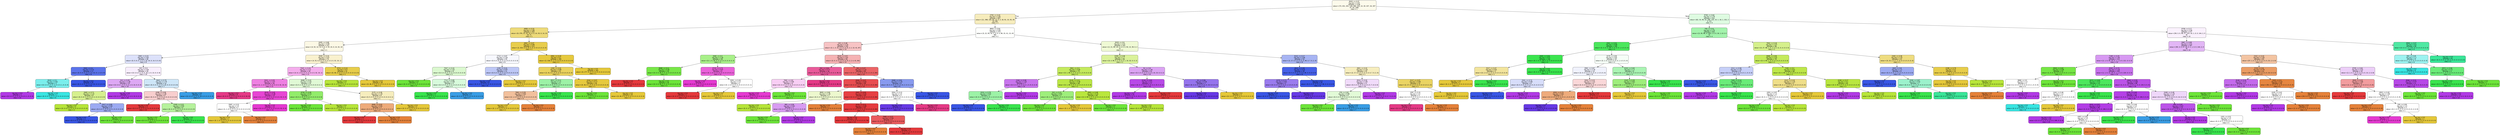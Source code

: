 digraph Tree {
node [shape=box, style="filled, rounded", color="black", fontname="helvetica"] ;
edge [fontname="helvetica"] ;
0 [label="9525 <= 0.37\nlog_loss = 3.29\nsamples = 1138\nvalue = [73, 431, 201, 116, 280, 125, 13, 19, 107, 16, 207\n47, 53, 108]\nclass = 1", fillcolor="#fcfaeb"] ;
1 [label="4793 <= 0.44\nlog_loss = 2.84\nsamples = 607\nvalue = [11, 398, 105, 64, 14, 0, 3, 18, 91, 15, 55, 45\n53, 96]\nclass = 1", fillcolor="#f6ecbc"] ;
0 -> 1 [labeldistance=2.5, labelangle=45, headlabel="True"] ;
2 [label="4658 <= 0.24\nlog_loss = 1.86\nsamples = 334\nvalue = [6, 376, 12, 22, 12, 0, 3, 14, 33, 0, 14, 32\n10, 7]\nclass = 1", fillcolor="#edda79"] ;
1 -> 2 ;
3 [label="6405 <= 0.68\nlog_loss = 3.08\nsamples = 121\nvalue = [4, 52, 12, 13, 2, 0, 3, 10, 24, 0, 14, 32, 10\n7]\nclass = 1", fillcolor="#fcf8e5"] ;
2 -> 3 ;
4 [label="1900 <= 0.23\nlog_loss = 2.62\nsamples = 46\nvalue = [0, 0, 6, 5, 2, 0, 3, 10, 24, 0, 14, 0, 0, 6]\nclass = 8", fillcolor="#dce1fa"] ;
3 -> 4 ;
5 [label="5932 <= 0.1\nlog_loss = 0.74\nsamples = 17\nvalue = [0, 0, 0, 0, 0, 0, 3, 0, 22, 0, 1, 0, 0, 0]\nclass = 8", fillcolor="#5b73ea"] ;
4 -> 5 ;
6 [label="6519 <= 0.1\nlog_loss = 0.81\nsamples = 2\nvalue = [0, 0, 0, 0, 0, 0, 3, 0, 0, 0, 1, 0, 0, 0]\nclass = 6", fillcolor="#7beeec"] ;
5 -> 6 ;
7 [label="log_loss = 0.0\nsamples = 1\nvalue = [0, 0, 0, 0, 0, 0, 0, 0, 0, 0, 1, 0, 0, 0]\nclass = 10", fillcolor="#b139e5"] ;
6 -> 7 ;
8 [label="log_loss = 0.0\nsamples = 1\nvalue = [0, 0, 0, 0, 0, 0, 3, 0, 0, 0, 0, 0, 0, 0]\nclass = 6", fillcolor="#39e5e2"] ;
6 -> 8 ;
9 [label="log_loss = 0.0\nsamples = 15\nvalue = [0, 0, 0, 0, 0, 0, 0, 0, 22, 0, 0, 0, 0, 0]\nclass = 8", fillcolor="#3956e5"] ;
5 -> 9 ;
10 [label="233 <= 0.3\nlog_loss = 2.55\nsamples = 29\nvalue = [0, 0, 6, 5, 2, 0, 0, 10, 2, 0, 13, 0, 0, 6]\nclass = 10", fillcolor="#f8eefd"] ;
4 -> 10 ;
11 [label="312 <= 0.29\nlog_loss = 1.48\nsamples = 15\nvalue = [0, 0, 6, 1, 0, 0, 0, 0, 2, 0, 13, 0, 0, 0]\nclass = 10", fillcolor="#dda8f4"] ;
10 -> 11 ;
12 [label="1840 <= 0.71\nlog_loss = 1.22\nsamples = 8\nvalue = [0, 0, 6, 1, 0, 0, 0, 0, 2, 0, 0, 0, 0, 0]\nclass = 2", fillcolor="#d6f08e"] ;
11 -> 12 ;
13 [label="log_loss = 0.0\nsamples = 5\nvalue = [0, 0, 6, 0, 0, 0, 0, 0, 0, 0, 0, 0, 0, 0]\nclass = 2", fillcolor="#b7e539"] ;
12 -> 13 ;
14 [label="2417 <= 0.85\nlog_loss = 0.92\nsamples = 3\nvalue = [0, 0, 0, 1, 0, 0, 0, 0, 2, 0, 0, 0, 0, 0]\nclass = 8", fillcolor="#9caaf2"] ;
12 -> 14 ;
15 [label="log_loss = 0.0\nsamples = 2\nvalue = [0, 0, 0, 0, 0, 0, 0, 0, 2, 0, 0, 0, 0, 0]\nclass = 8", fillcolor="#3956e5"] ;
14 -> 15 ;
16 [label="log_loss = 0.0\nsamples = 1\nvalue = [0, 0, 0, 1, 0, 0, 0, 0, 0, 0, 0, 0, 0, 0]\nclass = 3", fillcolor="#6de539"] ;
14 -> 16 ;
17 [label="log_loss = 0.0\nsamples = 7\nvalue = [0, 0, 0, 0, 0, 0, 0, 0, 0, 0, 13, 0, 0, 0]\nclass = 10", fillcolor="#b139e5"] ;
11 -> 17 ;
18 [label="3643 <= 0.75\nlog_loss = 1.79\nsamples = 14\nvalue = [0, 0, 0, 4, 2, 0, 0, 10, 0, 0, 0, 0, 0, 6]\nclass = 7", fillcolor="#cee6f8"] ;
10 -> 18 ;
19 [label="4298 <= 0.06\nlog_loss = 1.46\nsamples = 9\nvalue = [0, 0, 0, 4, 2, 0, 0, 0, 0, 0, 0, 0, 0, 6]\nclass = 13", fillcolor="#f8cece"] ;
18 -> 19 ;
20 [label="log_loss = 0.0\nsamples = 3\nvalue = [0, 0, 0, 0, 0, 0, 0, 0, 0, 0, 0, 0, 0, 6]\nclass = 13", fillcolor="#e5393c"] ;
19 -> 20 ;
21 [label="5169 <= 0.22\nlog_loss = 0.92\nsamples = 6\nvalue = [0, 0, 0, 4, 2, 0, 0, 0, 0, 0, 0, 0, 0, 0]\nclass = 3", fillcolor="#b6f29c"] ;
19 -> 21 ;
22 [label="log_loss = 0.0\nsamples = 4\nvalue = [0, 0, 0, 4, 0, 0, 0, 0, 0, 0, 0, 0, 0, 0]\nclass = 3", fillcolor="#6de539"] ;
21 -> 22 ;
23 [label="log_loss = 0.0\nsamples = 2\nvalue = [0, 0, 0, 0, 2, 0, 0, 0, 0, 0, 0, 0, 0, 0]\nclass = 4", fillcolor="#39e54d"] ;
21 -> 23 ;
24 [label="log_loss = 0.0\nsamples = 5\nvalue = [0, 0, 0, 0, 0, 0, 0, 10, 0, 0, 0, 0, 0, 0]\nclass = 7", fillcolor="#399de5"] ;
18 -> 24 ;
25 [label="3035 <= 0.15\nlog_loss = 2.07\nsamples = 75\nvalue = [4, 52, 6, 8, 0, 0, 0, 0, 0, 0, 0, 32, 10, 1]\nclass = 1", fillcolor="#f9f1ce"] ;
3 -> 25 ;
26 [label="7545 <= 0.19\nlog_loss = 2.12\nsamples = 44\nvalue = [4, 6, 2, 8, 0, 0, 0, 0, 0, 0, 0, 32, 10, 1]\nclass = 11", fillcolor="#f4adec"] ;
25 -> 26 ;
27 [label="5031 <= 0.25\nlog_loss = 1.07\nsamples = 29\nvalue = [1, 1, 0, 0, 0, 0, 0, 0, 0, 0, 0, 32, 10, 0]\nclass = 11", fillcolor="#ee7fe1"] ;
26 -> 27 ;
28 [label="log_loss = 0.0\nsamples = 6\nvalue = [0, 0, 0, 0, 0, 0, 0, 0, 0, 0, 0, 0, 10, 0]\nclass = 12", fillcolor="#e53986"] ;
27 -> 28 ;
29 [label="8376 <= 0.43\nlog_loss = 0.38\nsamples = 23\nvalue = [1, 1, 0, 0, 0, 0, 0, 0, 0, 0, 0, 32, 0, 0]\nclass = 11", fillcolor="#e745d4"] ;
27 -> 29 ;
30 [label="5587 <= 0.22\nlog_loss = 1.0\nsamples = 2\nvalue = [1, 1, 0, 0, 0, 0, 0, 0, 0, 0, 0, 0, 0, 0]\nclass = 0", fillcolor="#ffffff"] ;
29 -> 30 ;
31 [label="log_loss = 0.0\nsamples = 1\nvalue = [0, 1, 0, 0, 0, 0, 0, 0, 0, 0, 0, 0, 0, 0]\nclass = 1", fillcolor="#e5c839"] ;
30 -> 31 ;
32 [label="log_loss = 0.0\nsamples = 1\nvalue = [1, 0, 0, 0, 0, 0, 0, 0, 0, 0, 0, 0, 0, 0]\nclass = 0", fillcolor="#e58139"] ;
30 -> 32 ;
33 [label="log_loss = 0.0\nsamples = 21\nvalue = [0, 0, 0, 0, 0, 0, 0, 0, 0, 0, 0, 32, 0, 0]\nclass = 11", fillcolor="#e539d1"] ;
29 -> 33 ;
34 [label="8468 <= 0.43\nlog_loss = 2.02\nsamples = 15\nvalue = [3, 5, 2, 8, 0, 0, 0, 0, 0, 0, 0, 0, 0, 1]\nclass = 3", fillcolor="#e0f9d5"] ;
26 -> 34 ;
35 [label="6730 <= 0.39\nlog_loss = 0.72\nsamples = 7\nvalue = [0, 0, 2, 8, 0, 0, 0, 0, 0, 0, 0, 0, 0, 0]\nclass = 3", fillcolor="#92ec6a"] ;
34 -> 35 ;
36 [label="log_loss = 0.0\nsamples = 5\nvalue = [0, 0, 0, 8, 0, 0, 0, 0, 0, 0, 0, 0, 0, 0]\nclass = 3", fillcolor="#6de539"] ;
35 -> 36 ;
37 [label="log_loss = 0.0\nsamples = 2\nvalue = [0, 0, 2, 0, 0, 0, 0, 0, 0, 0, 0, 0, 0, 0]\nclass = 2", fillcolor="#b7e539"] ;
35 -> 37 ;
38 [label="3175 <= 0.36\nlog_loss = 1.35\nsamples = 8\nvalue = [3, 5, 0, 0, 0, 0, 0, 0, 0, 0, 0, 0, 0, 1]\nclass = 1", fillcolor="#f6edbd"] ;
34 -> 38 ;
39 [label="8585 <= 0.03\nlog_loss = 0.81\nsamples = 4\nvalue = [3, 0, 0, 0, 0, 0, 0, 0, 0, 0, 0, 0, 0, 1]\nclass = 0", fillcolor="#eeab7b"] ;
38 -> 39 ;
40 [label="log_loss = 0.0\nsamples = 1\nvalue = [0, 0, 0, 0, 0, 0, 0, 0, 0, 0, 0, 0, 0, 1]\nclass = 13", fillcolor="#e5393c"] ;
39 -> 40 ;
41 [label="log_loss = 0.0\nsamples = 3\nvalue = [3, 0, 0, 0, 0, 0, 0, 0, 0, 0, 0, 0, 0, 0]\nclass = 0", fillcolor="#e58139"] ;
39 -> 41 ;
42 [label="log_loss = 0.0\nsamples = 4\nvalue = [0, 5, 0, 0, 0, 0, 0, 0, 0, 0, 0, 0, 0, 0]\nclass = 1", fillcolor="#e5c839"] ;
38 -> 42 ;
43 [label="9721 <= 0.14\nlog_loss = 0.4\nsamples = 31\nvalue = [0, 46, 4, 0, 0, 0, 0, 0, 0, 0, 0, 0, 0, 0]\nclass = 1", fillcolor="#e7cd4a"] ;
25 -> 43 ;
44 [label="log_loss = 0.0\nsamples = 3\nvalue = [0, 0, 4, 0, 0, 0, 0, 0, 0, 0, 0, 0, 0, 0]\nclass = 2", fillcolor="#b7e539"] ;
43 -> 44 ;
45 [label="log_loss = 0.0\nsamples = 28\nvalue = [0, 46, 0, 0, 0, 0, 0, 0, 0, 0, 0, 0, 0, 0]\nclass = 1", fillcolor="#e5c839"] ;
43 -> 45 ;
46 [label="4652 <= 0.07\nlog_loss = 0.66\nsamples = 213\nvalue = [2, 324, 0, 9, 10, 0, 0, 4, 9, 0, 0, 0, 0, 0]\nclass = 1", fillcolor="#e8cd4c"] ;
2 -> 46 ;
47 [label="2713 <= 0.67\nlog_loss = 2.26\nsamples = 20\nvalue = [0, 6, 0, 8, 5, 0, 0, 4, 9, 0, 0, 0, 0, 0]\nclass = 8", fillcolor="#f7f8fe"] ;
46 -> 47 ;
48 [label="7547 <= 0.24\nlog_loss = 1.52\nsamples = 8\nvalue = [0, 0, 0, 8, 5, 0, 0, 4, 0, 0, 0, 0, 0, 0]\nclass = 3", fillcolor="#daf8ce"] ;
47 -> 48 ;
49 [label="log_loss = 0.0\nsamples = 4\nvalue = [0, 0, 0, 8, 0, 0, 0, 0, 0, 0, 0, 0, 0, 0]\nclass = 3", fillcolor="#6de539"] ;
48 -> 49 ;
50 [label="7713 <= 0.69\nlog_loss = 0.99\nsamples = 4\nvalue = [0, 0, 0, 0, 5, 0, 0, 4, 0, 0, 0, 0, 0, 0]\nclass = 4", fillcolor="#d7fadb"] ;
48 -> 50 ;
51 [label="log_loss = 0.0\nsamples = 2\nvalue = [0, 0, 0, 0, 5, 0, 0, 0, 0, 0, 0, 0, 0, 0]\nclass = 4", fillcolor="#39e54d"] ;
50 -> 51 ;
52 [label="log_loss = 0.0\nsamples = 2\nvalue = [0, 0, 0, 0, 0, 0, 0, 4, 0, 0, 0, 0, 0, 0]\nclass = 7", fillcolor="#399de5"] ;
50 -> 52 ;
53 [label="1235 <= 0.41\nlog_loss = 0.97\nsamples = 12\nvalue = [0, 6, 0, 0, 0, 0, 0, 0, 9, 0, 0, 0, 0, 0]\nclass = 8", fillcolor="#bdc7f6"] ;
47 -> 53 ;
54 [label="log_loss = 0.0\nsamples = 8\nvalue = [0, 0, 0, 0, 0, 0, 0, 0, 9, 0, 0, 0, 0, 0]\nclass = 8", fillcolor="#3956e5"] ;
53 -> 54 ;
55 [label="log_loss = 0.0\nsamples = 4\nvalue = [0, 6, 0, 0, 0, 0, 0, 0, 0, 0, 0, 0, 0, 0]\nclass = 1", fillcolor="#e5c839"] ;
53 -> 55 ;
56 [label="4061 <= 0.19\nlog_loss = 0.2\nsamples = 193\nvalue = [2, 318, 0, 1, 5, 0, 0, 0, 0, 0, 0, 0, 0, 0]\nclass = 1", fillcolor="#e6c93e"] ;
46 -> 56 ;
57 [label="1200 <= 0.32\nlog_loss = 0.85\nsamples = 31\nvalue = [2, 41, 0, 1, 5, 0, 0, 0, 0, 0, 0, 0, 0, 0]\nclass = 1", fillcolor="#ead25d"] ;
56 -> 57 ;
58 [label="6517 <= 0.11\nlog_loss = 1.3\nsamples = 5\nvalue = [2, 1, 0, 0, 5, 0, 0, 0, 0, 0, 0, 0, 0, 0]\nclass = 4", fillcolor="#9cf2a6"] ;
57 -> 58 ;
59 [label="7664 <= 0.29\nlog_loss = 0.92\nsamples = 2\nvalue = [2, 1, 0, 0, 0, 0, 0, 0, 0, 0, 0, 0, 0, 0]\nclass = 0", fillcolor="#f2c09c"] ;
58 -> 59 ;
60 [label="log_loss = 0.0\nsamples = 1\nvalue = [0, 1, 0, 0, 0, 0, 0, 0, 0, 0, 0, 0, 0, 0]\nclass = 1", fillcolor="#e5c839"] ;
59 -> 60 ;
61 [label="log_loss = 0.0\nsamples = 1\nvalue = [2, 0, 0, 0, 0, 0, 0, 0, 0, 0, 0, 0, 0, 0]\nclass = 0", fillcolor="#e58139"] ;
59 -> 61 ;
62 [label="log_loss = 0.0\nsamples = 3\nvalue = [0, 0, 0, 0, 5, 0, 0, 0, 0, 0, 0, 0, 0, 0]\nclass = 4", fillcolor="#39e54d"] ;
58 -> 62 ;
63 [label="4244 <= 0.07\nlog_loss = 0.17\nsamples = 26\nvalue = [0, 40, 0, 1, 0, 0, 0, 0, 0, 0, 0, 0, 0, 0]\nclass = 1", fillcolor="#e6c93e"] ;
57 -> 63 ;
64 [label="log_loss = 0.0\nsamples = 1\nvalue = [0, 0, 0, 1, 0, 0, 0, 0, 0, 0, 0, 0, 0, 0]\nclass = 3", fillcolor="#6de539"] ;
63 -> 64 ;
65 [label="log_loss = 0.0\nsamples = 25\nvalue = [0, 40, 0, 0, 0, 0, 0, 0, 0, 0, 0, 0, 0, 0]\nclass = 1", fillcolor="#e5c839"] ;
63 -> 65 ;
66 [label="log_loss = 0.0\nsamples = 162\nvalue = [0, 277, 0, 0, 0, 0, 0, 0, 0, 0, 0, 0, 0, 0]\nclass = 1", fillcolor="#e5c839"] ;
56 -> 66 ;
67 [label="8604 <= 0.64\nlog_loss = 3.05\nsamples = 273\nvalue = [5, 22, 93, 42, 2, 0, 0, 4, 58, 15, 41, 13, 43\n89]\nclass = 2", fillcolor="#fefffd"] ;
1 -> 67 ;
68 [label="120 <= 0.46\nlog_loss = 2.24\nsamples = 120\nvalue = [3, 1, 3, 32, 0, 0, 0, 0, 8, 2, 2, 13, 41, 87]\nclass = 13", fillcolor="#f7c3c4"] ;
67 -> 68 ;
69 [label="6482 <= 0.3\nlog_loss = 1.26\nsamples = 28\nvalue = [0, 1, 0, 28, 0, 0, 0, 0, 0, 0, 0, 9, 0, 3]\nclass = 3", fillcolor="#a8f089"] ;
68 -> 69 ;
70 [label="8688 <= 0.11\nlog_loss = 0.35\nsamples = 19\nvalue = [0, 0, 0, 28, 0, 0, 0, 0, 0, 0, 0, 0, 0, 2]\nclass = 3", fillcolor="#77e747"] ;
69 -> 70 ;
71 [label="log_loss = 0.0\nsamples = 1\nvalue = [0, 0, 0, 0, 0, 0, 0, 0, 0, 0, 0, 0, 0, 2]\nclass = 13", fillcolor="#e5393c"] ;
70 -> 71 ;
72 [label="log_loss = 0.0\nsamples = 18\nvalue = [0, 0, 0, 28, 0, 0, 0, 0, 0, 0, 0, 0, 0, 0]\nclass = 3", fillcolor="#6de539"] ;
70 -> 72 ;
73 [label="6720 <= 0.72\nlog_loss = 0.87\nsamples = 9\nvalue = [0, 1, 0, 0, 0, 0, 0, 0, 0, 0, 0, 9, 0, 1]\nclass = 11", fillcolor="#ea61da"] ;
69 -> 73 ;
74 [label="log_loss = 0.0\nsamples = 7\nvalue = [0, 0, 0, 0, 0, 0, 0, 0, 0, 0, 0, 9, 0, 0]\nclass = 11", fillcolor="#e539d1"] ;
73 -> 74 ;
75 [label="9291 <= 0.26\nlog_loss = 1.0\nsamples = 2\nvalue = [0, 1, 0, 0, 0, 0, 0, 0, 0, 0, 0, 0, 0, 1]\nclass = 1", fillcolor="#ffffff"] ;
73 -> 75 ;
76 [label="log_loss = 0.0\nsamples = 1\nvalue = [0, 0, 0, 0, 0, 0, 0, 0, 0, 0, 0, 0, 0, 1]\nclass = 13", fillcolor="#e5393c"] ;
75 -> 76 ;
77 [label="log_loss = 0.0\nsamples = 1\nvalue = [0, 1, 0, 0, 0, 0, 0, 0, 0, 0, 0, 0, 0, 0]\nclass = 1", fillcolor="#e5c839"] ;
75 -> 77 ;
78 [label="5619 <= 0.57\nlog_loss = 1.87\nsamples = 92\nvalue = [3, 0, 3, 4, 0, 0, 0, 0, 8, 2, 2, 4, 41, 84]\nclass = 13", fillcolor="#f5b2b3"] ;
68 -> 78 ;
79 [label="502 <= 0.61\nlog_loss = 0.77\nsamples = 28\nvalue = [0, 0, 0, 3, 0, 0, 0, 0, 0, 0, 0, 4, 39, 0]\nclass = 12", fillcolor="#e95a9a"] ;
78 -> 79 ;
80 [label="7692 <= 0.8\nlog_loss = 0.99\nsamples = 6\nvalue = [0, 0, 0, 3, 0, 0, 0, 0, 0, 0, 0, 4, 0, 0]\nclass = 11", fillcolor="#f8cef4"] ;
79 -> 80 ;
81 [label="log_loss = 0.0\nsamples = 3\nvalue = [0, 0, 0, 0, 0, 0, 0, 0, 0, 0, 0, 4, 0, 0]\nclass = 11", fillcolor="#e539d1"] ;
80 -> 81 ;
82 [label="log_loss = 0.0\nsamples = 3\nvalue = [0, 0, 0, 3, 0, 0, 0, 0, 0, 0, 0, 0, 0, 0]\nclass = 3", fillcolor="#6de539"] ;
80 -> 82 ;
83 [label="log_loss = 0.0\nsamples = 22\nvalue = [0, 0, 0, 0, 0, 0, 0, 0, 0, 0, 0, 0, 39, 0]\nclass = 12", fillcolor="#e53986"] ;
79 -> 83 ;
84 [label="182 <= 0.27\nlog_loss = 1.22\nsamples = 64\nvalue = [3, 0, 3, 1, 0, 0, 0, 0, 8, 2, 2, 0, 2, 84]\nclass = 13", fillcolor="#eb6466"] ;
78 -> 84 ;
85 [label="8284 <= 0.47\nlog_loss = 0.64\nsamples = 56\nvalue = [3, 0, 3, 1, 0, 0, 0, 0, 0, 0, 2, 0, 0, 84]\nclass = 13", fillcolor="#e84d50"] ;
84 -> 85 ;
86 [label="9835 <= 0.66\nlog_loss = 1.46\nsamples = 3\nvalue = [0, 0, 3, 1, 0, 0, 0, 0, 0, 0, 2, 0, 0, 0]\nclass = 2", fillcolor="#edf8ce"] ;
85 -> 86 ;
87 [label="log_loss = 0.0\nsamples = 1\nvalue = [0, 0, 3, 0, 0, 0, 0, 0, 0, 0, 0, 0, 0, 0]\nclass = 2", fillcolor="#b7e539"] ;
86 -> 87 ;
88 [label="983 <= 0.56\nlog_loss = 0.92\nsamples = 2\nvalue = [0, 0, 0, 1, 0, 0, 0, 0, 0, 0, 2, 0, 0, 0]\nclass = 10", fillcolor="#d89cf2"] ;
86 -> 88 ;
89 [label="log_loss = 0.0\nsamples = 1\nvalue = [0, 0, 0, 1, 0, 0, 0, 0, 0, 0, 0, 0, 0, 0]\nclass = 3", fillcolor="#6de539"] ;
88 -> 89 ;
90 [label="log_loss = 0.0\nsamples = 1\nvalue = [0, 0, 0, 0, 0, 0, 0, 0, 0, 0, 2, 0, 0, 0]\nclass = 10", fillcolor="#b139e5"] ;
88 -> 90 ;
91 [label="5597 <= 0.02\nlog_loss = 0.22\nsamples = 53\nvalue = [3, 0, 0, 0, 0, 0, 0, 0, 0, 0, 0, 0, 0, 84]\nclass = 13", fillcolor="#e64043"] ;
85 -> 91 ;
92 [label="log_loss = 0.0\nsamples = 1\nvalue = [2, 0, 0, 0, 0, 0, 0, 0, 0, 0, 0, 0, 0, 0]\nclass = 0", fillcolor="#e58139"] ;
91 -> 92 ;
93 [label="4210 <= 0.11\nlog_loss = 0.09\nsamples = 52\nvalue = [1, 0, 0, 0, 0, 0, 0, 0, 0, 0, 0, 0, 0, 84]\nclass = 13", fillcolor="#e53b3e"] ;
91 -> 93 ;
94 [label="log_loss = 0.0\nsamples = 48\nvalue = [0, 0, 0, 0, 0, 0, 0, 0, 0, 0, 0, 0, 0, 78]\nclass = 13", fillcolor="#e5393c"] ;
93 -> 94 ;
95 [label="7689 <= 0.27\nlog_loss = 0.59\nsamples = 4\nvalue = [1, 0, 0, 0, 0, 0, 0, 0, 0, 0, 0, 0, 0, 6]\nclass = 13", fillcolor="#e95a5d"] ;
93 -> 95 ;
96 [label="log_loss = 0.0\nsamples = 1\nvalue = [1, 0, 0, 0, 0, 0, 0, 0, 0, 0, 0, 0, 0, 0]\nclass = 0", fillcolor="#e58139"] ;
95 -> 96 ;
97 [label="log_loss = 0.0\nsamples = 3\nvalue = [0, 0, 0, 0, 0, 0, 0, 0, 0, 0, 0, 0, 0, 6]\nclass = 13", fillcolor="#e5393c"] ;
95 -> 97 ;
98 [label="9468 <= 0.91\nlog_loss = 1.25\nsamples = 8\nvalue = [0, 0, 0, 0, 0, 0, 0, 0, 8, 2, 0, 0, 2, 0]\nclass = 8", fillcolor="#889aef"] ;
84 -> 98 ;
99 [label="5554 <= 0.13\nlog_loss = 1.0\nsamples = 3\nvalue = [0, 0, 0, 0, 0, 0, 0, 0, 0, 2, 0, 0, 2, 0]\nclass = 9", fillcolor="#ffffff"] ;
98 -> 99 ;
100 [label="log_loss = 0.0\nsamples = 2\nvalue = [0, 0, 0, 0, 0, 0, 0, 0, 0, 2, 0, 0, 0, 0]\nclass = 9", fillcolor="#6739e5"] ;
99 -> 100 ;
101 [label="log_loss = 0.0\nsamples = 1\nvalue = [0, 0, 0, 0, 0, 0, 0, 0, 0, 0, 0, 0, 2, 0]\nclass = 12", fillcolor="#e53986"] ;
99 -> 101 ;
102 [label="log_loss = 0.0\nsamples = 5\nvalue = [0, 0, 0, 0, 0, 0, 0, 0, 8, 0, 0, 0, 0, 0]\nclass = 8", fillcolor="#3956e5"] ;
98 -> 102 ;
103 [label="8329 <= 0.6\nlog_loss = 2.51\nsamples = 153\nvalue = [2, 21, 90, 10, 2, 0, 0, 4, 50, 13, 39, 0, 2\n2]\nclass = 2", fillcolor="#eff9d4"] ;
67 -> 103 ;
104 [label="5309 <= 0.38\nlog_loss = 1.7\nsamples = 99\nvalue = [0, 4, 90, 5, 2, 0, 0, 0, 1, 10, 32, 0, 0, 2]\nclass = 2", fillcolor="#daf29a"] ;
103 -> 104 ;
105 [label="3841 <= 0.3\nlog_loss = 0.95\nsamples = 75\nvalue = [0, 1, 90, 5, 2, 0, 0, 0, 1, 0, 9, 0, 0, 0]\nclass = 2", fillcolor="#c4ea5d"] ;
104 -> 105 ;
106 [label="2164 <= 0.06\nlog_loss = 1.04\nsamples = 7\nvalue = [0, 0, 0, 0, 2, 0, 0, 0, 1, 0, 9, 0, 0, 0]\nclass = 10", fillcolor="#c874ed"] ;
105 -> 106 ;
107 [label="3224 <= 0.76\nlog_loss = 0.92\nsamples = 2\nvalue = [0, 0, 0, 0, 2, 0, 0, 0, 1, 0, 0, 0, 0, 0]\nclass = 4", fillcolor="#9cf2a6"] ;
106 -> 107 ;
108 [label="log_loss = 0.0\nsamples = 1\nvalue = [0, 0, 0, 0, 0, 0, 0, 0, 1, 0, 0, 0, 0, 0]\nclass = 8", fillcolor="#3956e5"] ;
107 -> 108 ;
109 [label="log_loss = 0.0\nsamples = 1\nvalue = [0, 0, 0, 0, 2, 0, 0, 0, 0, 0, 0, 0, 0, 0]\nclass = 4", fillcolor="#39e54d"] ;
107 -> 109 ;
110 [label="log_loss = 0.0\nsamples = 5\nvalue = [0, 0, 0, 0, 0, 0, 0, 0, 0, 0, 9, 0, 0, 0]\nclass = 10", fillcolor="#b139e5"] ;
106 -> 110 ;
111 [label="9126 <= 0.21\nlog_loss = 0.38\nsamples = 68\nvalue = [0, 1, 90, 5, 0, 0, 0, 0, 0, 0, 0, 0, 0, 0]\nclass = 2", fillcolor="#bce746"] ;
105 -> 111 ;
112 [label="522 <= 0.21\nlog_loss = 0.81\nsamples = 3\nvalue = [0, 1, 0, 3, 0, 0, 0, 0, 0, 0, 0, 0, 0, 0]\nclass = 3", fillcolor="#9eee7b"] ;
111 -> 112 ;
113 [label="log_loss = 0.0\nsamples = 2\nvalue = [0, 0, 0, 3, 0, 0, 0, 0, 0, 0, 0, 0, 0, 0]\nclass = 3", fillcolor="#6de539"] ;
112 -> 113 ;
114 [label="log_loss = 0.0\nsamples = 1\nvalue = [0, 1, 0, 0, 0, 0, 0, 0, 0, 0, 0, 0, 0, 0]\nclass = 1", fillcolor="#e5c839"] ;
112 -> 114 ;
115 [label="3903 <= 0.48\nlog_loss = 0.15\nsamples = 65\nvalue = [0, 0, 90, 2, 0, 0, 0, 0, 0, 0, 0, 0, 0, 0]\nclass = 2", fillcolor="#b9e63d"] ;
111 -> 115 ;
116 [label="log_loss = 0.0\nsamples = 2\nvalue = [0, 0, 0, 2, 0, 0, 0, 0, 0, 0, 0, 0, 0, 0]\nclass = 3", fillcolor="#6de539"] ;
115 -> 116 ;
117 [label="log_loss = 0.0\nsamples = 63\nvalue = [0, 0, 90, 0, 0, 0, 0, 0, 0, 0, 0, 0, 0, 0]\nclass = 2", fillcolor="#b7e539"] ;
115 -> 117 ;
118 [label="54 <= 0.6\nlog_loss = 1.46\nsamples = 24\nvalue = [0, 3, 0, 0, 0, 0, 0, 0, 0, 10, 23, 0, 0, 2]\nclass = 10", fillcolor="#dba3f3"] ;
104 -> 118 ;
119 [label="5118 <= 0.81\nlog_loss = 0.4\nsamples = 17\nvalue = [0, 0, 0, 0, 0, 0, 0, 0, 0, 0, 23, 0, 0, 2]\nclass = 10", fillcolor="#b84ae7"] ;
118 -> 119 ;
120 [label="log_loss = 0.0\nsamples = 15\nvalue = [0, 0, 0, 0, 0, 0, 0, 0, 0, 0, 23, 0, 0, 0]\nclass = 10", fillcolor="#b139e5"] ;
119 -> 120 ;
121 [label="log_loss = 0.0\nsamples = 2\nvalue = [0, 0, 0, 0, 0, 0, 0, 0, 0, 0, 0, 0, 0, 2]\nclass = 13", fillcolor="#e5393c"] ;
119 -> 121 ;
122 [label="32 <= 0.56\nlog_loss = 0.78\nsamples = 7\nvalue = [0, 3, 0, 0, 0, 0, 0, 0, 0, 10, 0, 0, 0, 0]\nclass = 9", fillcolor="#9574ed"] ;
118 -> 122 ;
123 [label="log_loss = 0.0\nsamples = 5\nvalue = [0, 0, 0, 0, 0, 0, 0, 0, 0, 10, 0, 0, 0, 0]\nclass = 9", fillcolor="#6739e5"] ;
122 -> 123 ;
124 [label="log_loss = 0.0\nsamples = 2\nvalue = [0, 3, 0, 0, 0, 0, 0, 0, 0, 0, 0, 0, 0, 0]\nclass = 1", fillcolor="#e5c839"] ;
122 -> 124 ;
125 [label="6141 <= 0.17\nlog_loss = 2.06\nsamples = 54\nvalue = [2, 17, 0, 5, 0, 0, 0, 4, 49, 3, 7, 0, 2, 0]\nclass = 8", fillcolor="#a7b4f3"] ;
103 -> 125 ;
126 [label="4815 <= 0.35\nlog_loss = 0.32\nsamples = 29\nvalue = [0, 0, 0, 0, 0, 0, 0, 0, 49, 3, 0, 0, 0, 0]\nclass = 8", fillcolor="#4560e7"] ;
125 -> 126 ;
127 [label="4279 <= 0.71\nlog_loss = 0.81\nsamples = 4\nvalue = [0, 0, 0, 0, 0, 0, 0, 0, 1, 3, 0, 0, 0, 0]\nclass = 9", fillcolor="#9a7bee"] ;
126 -> 127 ;
128 [label="log_loss = 0.0\nsamples = 1\nvalue = [0, 0, 0, 0, 0, 0, 0, 0, 1, 0, 0, 0, 0, 0]\nclass = 8", fillcolor="#3956e5"] ;
127 -> 128 ;
129 [label="log_loss = 0.0\nsamples = 3\nvalue = [0, 0, 0, 0, 0, 0, 0, 0, 0, 3, 0, 0, 0, 0]\nclass = 9", fillcolor="#6739e5"] ;
127 -> 129 ;
130 [label="log_loss = 0.0\nsamples = 25\nvalue = [0, 0, 0, 0, 0, 0, 0, 0, 48, 0, 0, 0, 0, 0]\nclass = 8", fillcolor="#3956e5"] ;
126 -> 130 ;
131 [label="4821 <= 0.32\nlog_loss = 2.16\nsamples = 25\nvalue = [2, 17, 0, 5, 0, 0, 0, 4, 0, 0, 7, 0, 2, 0]\nclass = 1", fillcolor="#f6edbd"] ;
125 -> 131 ;
132 [label="8314 <= 0.32\nlog_loss = 1.55\nsamples = 11\nvalue = [0, 0, 0, 5, 0, 0, 0, 4, 0, 0, 7, 0, 0, 0]\nclass = 10", fillcolor="#f1dbfa"] ;
131 -> 132 ;
133 [label="376 <= 0.92\nlog_loss = 0.99\nsamples = 6\nvalue = [0, 0, 0, 5, 0, 0, 0, 4, 0, 0, 0, 0, 0, 0]\nclass = 3", fillcolor="#e2fad7"] ;
132 -> 133 ;
134 [label="log_loss = 0.0\nsamples = 3\nvalue = [0, 0, 0, 5, 0, 0, 0, 0, 0, 0, 0, 0, 0, 0]\nclass = 3", fillcolor="#6de539"] ;
133 -> 134 ;
135 [label="log_loss = 0.0\nsamples = 3\nvalue = [0, 0, 0, 0, 0, 0, 0, 4, 0, 0, 0, 0, 0, 0]\nclass = 7", fillcolor="#399de5"] ;
133 -> 135 ;
136 [label="log_loss = 0.0\nsamples = 5\nvalue = [0, 0, 0, 0, 0, 0, 0, 0, 0, 0, 7, 0, 0, 0]\nclass = 10", fillcolor="#b139e5"] ;
132 -> 136 ;
137 [label="3117 <= 0.07\nlog_loss = 0.89\nsamples = 14\nvalue = [2, 17, 0, 0, 0, 0, 0, 0, 0, 0, 0, 0, 2, 0]\nclass = 1", fillcolor="#ead463"] ;
131 -> 137 ;
138 [label="1597 <= 0.15\nlog_loss = 1.0\nsamples = 3\nvalue = [2, 0, 0, 0, 0, 0, 0, 0, 0, 0, 0, 0, 2, 0]\nclass = 0", fillcolor="#ffffff"] ;
137 -> 138 ;
139 [label="log_loss = 0.0\nsamples = 2\nvalue = [0, 0, 0, 0, 0, 0, 0, 0, 0, 0, 0, 0, 2, 0]\nclass = 12", fillcolor="#e53986"] ;
138 -> 139 ;
140 [label="log_loss = 0.0\nsamples = 1\nvalue = [2, 0, 0, 0, 0, 0, 0, 0, 0, 0, 0, 0, 0, 0]\nclass = 0", fillcolor="#e58139"] ;
138 -> 140 ;
141 [label="log_loss = 0.0\nsamples = 11\nvalue = [0, 17, 0, 0, 0, 0, 0, 0, 0, 0, 0, 0, 0, 0]\nclass = 1", fillcolor="#e5c839"] ;
137 -> 141 ;
142 [label="9706 <= 0.64\nlog_loss = 2.78\nsamples = 531\nvalue = [62, 33, 96, 52, 266, 125, 10, 1, 16, 1, 152, 2\n0, 12]\nclass = 4", fillcolor="#defbe1"] ;
0 -> 142 [labeldistance=2.5, labelangle=-45, headlabel="False"] ;
143 [label="705 <= 0.31\nlog_loss = 1.76\nsamples = 254\nvalue = [3, 30, 96, 4, 239, 2, 0, 0, 16, 1, 8, 0, 0\n4]\nclass = 4", fillcolor="#a3f3ac"] ;
142 -> 143 ;
144 [label="2001 <= 0.54\nlog_loss = 0.68\nsamples = 156\nvalue = [3, 3, 0, 3, 234, 0, 0, 0, 5, 1, 4, 0, 0, 4]\nclass = 4", fillcolor="#4be75d"] ;
143 -> 144 ;
145 [label="2605 <= 0.02\nlog_loss = 0.07\nsamples = 136\nvalue = [0, 2, 0, 0, 228, 0, 0, 0, 0, 0, 0, 0, 0, 0]\nclass = 4", fillcolor="#3be54f"] ;
144 -> 145 ;
146 [label="5217 <= 0.47\nlog_loss = 0.92\nsamples = 3\nvalue = [0, 2, 0, 0, 1, 0, 0, 0, 0, 0, 0, 0, 0, 0]\nclass = 1", fillcolor="#f2e49c"] ;
145 -> 146 ;
147 [label="log_loss = 0.0\nsamples = 2\nvalue = [0, 2, 0, 0, 0, 0, 0, 0, 0, 0, 0, 0, 0, 0]\nclass = 1", fillcolor="#e5c839"] ;
146 -> 147 ;
148 [label="log_loss = 0.0\nsamples = 1\nvalue = [0, 0, 0, 0, 1, 0, 0, 0, 0, 0, 0, 0, 0, 0]\nclass = 4", fillcolor="#39e54d"] ;
146 -> 148 ;
149 [label="log_loss = 0.0\nsamples = 133\nvalue = [0, 0, 0, 0, 227, 0, 0, 0, 0, 0, 0, 0, 0, 0]\nclass = 4", fillcolor="#39e54d"] ;
145 -> 149 ;
150 [label="3279 <= 0.59\nlog_loss = 2.81\nsamples = 20\nvalue = [3, 1, 0, 3, 6, 0, 0, 0, 5, 1, 4, 0, 0, 4]\nclass = 4", fillcolor="#f6fef7"] ;
144 -> 150 ;
151 [label="3581 <= 0.67\nlog_loss = 2.18\nsamples = 14\nvalue = [3, 0, 0, 0, 0, 0, 0, 0, 5, 1, 4, 0, 0, 4]\nclass = 8", fillcolor="#f0f2fd"] ;
150 -> 151 ;
152 [label="3341 <= 0.74\nlog_loss = 0.99\nsamples = 8\nvalue = [0, 0, 0, 0, 0, 0, 0, 0, 5, 0, 4, 0, 0, 0]\nclass = 8", fillcolor="#d7ddfa"] ;
151 -> 152 ;
153 [label="log_loss = 0.0\nsamples = 5\nvalue = [0, 0, 0, 0, 0, 0, 0, 0, 5, 0, 0, 0, 0, 0]\nclass = 8", fillcolor="#3956e5"] ;
152 -> 153 ;
154 [label="log_loss = 0.0\nsamples = 3\nvalue = [0, 0, 0, 0, 0, 0, 0, 0, 0, 0, 4, 0, 0, 0]\nclass = 10", fillcolor="#b139e5"] ;
152 -> 154 ;
155 [label="3254 <= 0.23\nlog_loss = 1.41\nsamples = 6\nvalue = [3, 0, 0, 0, 0, 0, 0, 0, 0, 1, 0, 0, 0, 4]\nclass = 13", fillcolor="#fad7d8"] ;
151 -> 155 ;
156 [label="4034 <= 0.73\nlog_loss = 0.81\nsamples = 3\nvalue = [3, 0, 0, 0, 0, 0, 0, 0, 0, 1, 0, 0, 0, 0]\nclass = 0", fillcolor="#eeab7b"] ;
155 -> 156 ;
157 [label="log_loss = 0.0\nsamples = 1\nvalue = [0, 0, 0, 0, 0, 0, 0, 0, 0, 1, 0, 0, 0, 0]\nclass = 9", fillcolor="#6739e5"] ;
156 -> 157 ;
158 [label="log_loss = 0.0\nsamples = 2\nvalue = [3, 0, 0, 0, 0, 0, 0, 0, 0, 0, 0, 0, 0, 0]\nclass = 0", fillcolor="#e58139"] ;
156 -> 158 ;
159 [label="log_loss = 0.0\nsamples = 3\nvalue = [0, 0, 0, 0, 0, 0, 0, 0, 0, 0, 0, 0, 0, 4]\nclass = 13", fillcolor="#e5393c"] ;
155 -> 159 ;
160 [label="6102 <= 0.63\nlog_loss = 1.3\nsamples = 6\nvalue = [0, 1, 0, 3, 6, 0, 0, 0, 0, 0, 0, 0, 0, 0]\nclass = 4", fillcolor="#aaf4b3"] ;
150 -> 160 ;
161 [label="4145 <= 0.29\nlog_loss = 0.81\nsamples = 3\nvalue = [0, 1, 0, 3, 0, 0, 0, 0, 0, 0, 0, 0, 0, 0]\nclass = 3", fillcolor="#9eee7b"] ;
160 -> 161 ;
162 [label="log_loss = 0.0\nsamples = 1\nvalue = [0, 1, 0, 0, 0, 0, 0, 0, 0, 0, 0, 0, 0, 0]\nclass = 1", fillcolor="#e5c839"] ;
161 -> 162 ;
163 [label="log_loss = 0.0\nsamples = 2\nvalue = [0, 0, 0, 3, 0, 0, 0, 0, 0, 0, 0, 0, 0, 0]\nclass = 3", fillcolor="#6de539"] ;
161 -> 163 ;
164 [label="log_loss = 0.0\nsamples = 3\nvalue = [0, 0, 0, 0, 6, 0, 0, 0, 0, 0, 0, 0, 0, 0]\nclass = 4", fillcolor="#39e54d"] ;
160 -> 164 ;
165 [label="7654 <= 0.18\nlog_loss = 1.57\nsamples = 98\nvalue = [0, 27, 96, 1, 5, 2, 0, 0, 11, 0, 4, 0, 0, 0]\nclass = 2", fillcolor="#d5f08c"] ;
143 -> 165 ;
166 [label="6686 <= 0.59\nlog_loss = 1.02\nsamples = 76\nvalue = [0, 4, 94, 1, 4, 0, 0, 0, 6, 0, 4, 0, 0, 0]\nclass = 2", fillcolor="#c4ea5c"] ;
165 -> 166 ;
167 [label="2211 <= 0.58\nlog_loss = 1.32\nsamples = 8\nvalue = [0, 0, 0, 0, 4, 0, 0, 0, 6, 0, 1, 0, 0, 0]\nclass = 8", fillcolor="#c6cff8"] ;
166 -> 167 ;
168 [label="log_loss = 0.0\nsamples = 5\nvalue = [0, 0, 0, 0, 0, 0, 0, 0, 6, 0, 0, 0, 0, 0]\nclass = 8", fillcolor="#3956e5"] ;
167 -> 168 ;
169 [label="7405 <= 0.14\nlog_loss = 0.72\nsamples = 3\nvalue = [0, 0, 0, 0, 4, 0, 0, 0, 0, 0, 1, 0, 0, 0]\nclass = 4", fillcolor="#6aec79"] ;
167 -> 169 ;
170 [label="log_loss = 0.0\nsamples = 1\nvalue = [0, 0, 0, 0, 0, 0, 0, 0, 0, 0, 1, 0, 0, 0]\nclass = 10", fillcolor="#b139e5"] ;
169 -> 170 ;
171 [label="log_loss = 0.0\nsamples = 2\nvalue = [0, 0, 0, 0, 4, 0, 0, 0, 0, 0, 0, 0, 0, 0]\nclass = 4", fillcolor="#39e54d"] ;
169 -> 171 ;
172 [label="7208 <= 0.2\nlog_loss = 0.51\nsamples = 68\nvalue = [0, 4, 94, 1, 0, 0, 0, 0, 0, 0, 3, 0, 0, 0]\nclass = 2", fillcolor="#bde749"] ;
166 -> 172 ;
173 [label="4122 <= 0.19\nlog_loss = 1.25\nsamples = 5\nvalue = [0, 4, 1, 1, 0, 0, 0, 0, 0, 0, 0, 0, 0, 0]\nclass = 1", fillcolor="#efde88"] ;
172 -> 173 ;
174 [label="1053 <= 0.97\nlog_loss = 1.0\nsamples = 2\nvalue = [0, 0, 1, 1, 0, 0, 0, 0, 0, 0, 0, 0, 0, 0]\nclass = 2", fillcolor="#ffffff"] ;
173 -> 174 ;
175 [label="log_loss = 0.0\nsamples = 1\nvalue = [0, 0, 0, 1, 0, 0, 0, 0, 0, 0, 0, 0, 0, 0]\nclass = 3", fillcolor="#6de539"] ;
174 -> 175 ;
176 [label="log_loss = 0.0\nsamples = 1\nvalue = [0, 0, 1, 0, 0, 0, 0, 0, 0, 0, 0, 0, 0, 0]\nclass = 2", fillcolor="#b7e539"] ;
174 -> 176 ;
177 [label="log_loss = 0.0\nsamples = 3\nvalue = [0, 4, 0, 0, 0, 0, 0, 0, 0, 0, 0, 0, 0, 0]\nclass = 1", fillcolor="#e5c839"] ;
173 -> 177 ;
178 [label="4106 <= 0.17\nlog_loss = 0.2\nsamples = 63\nvalue = [0, 0, 93, 0, 0, 0, 0, 0, 0, 0, 3, 0, 0, 0]\nclass = 2", fillcolor="#b9e63f"] ;
172 -> 178 ;
179 [label="log_loss = 0.0\nsamples = 2\nvalue = [0, 0, 0, 0, 0, 0, 0, 0, 0, 0, 3, 0, 0, 0]\nclass = 10", fillcolor="#b139e5"] ;
178 -> 179 ;
180 [label="log_loss = 0.0\nsamples = 61\nvalue = [0, 0, 93, 0, 0, 0, 0, 0, 0, 0, 0, 0, 0, 0]\nclass = 2", fillcolor="#b7e539"] ;
178 -> 180 ;
181 [label="2400 <= 0.38\nlog_loss = 1.42\nsamples = 22\nvalue = [0, 23, 2, 0, 1, 2, 0, 0, 5, 0, 0, 0, 0, 0]\nclass = 1", fillcolor="#eedc80"] ;
165 -> 181 ;
182 [label="1820 <= 0.8\nlog_loss = 1.3\nsamples = 6\nvalue = [0, 0, 0, 0, 1, 2, 0, 0, 5, 0, 0, 0, 0, 0]\nclass = 8", fillcolor="#9caaf2"] ;
181 -> 182 ;
183 [label="log_loss = 0.0\nsamples = 4\nvalue = [0, 0, 0, 0, 0, 0, 0, 0, 5, 0, 0, 0, 0, 0]\nclass = 8", fillcolor="#3956e5"] ;
182 -> 183 ;
184 [label="5256 <= 0.87\nlog_loss = 0.92\nsamples = 2\nvalue = [0, 0, 0, 0, 1, 2, 0, 0, 0, 0, 0, 0, 0, 0]\nclass = 5", fillcolor="#9cf2cc"] ;
182 -> 184 ;
185 [label="log_loss = 0.0\nsamples = 1\nvalue = [0, 0, 0, 0, 1, 0, 0, 0, 0, 0, 0, 0, 0, 0]\nclass = 4", fillcolor="#39e54d"] ;
184 -> 185 ;
186 [label="log_loss = 0.0\nsamples = 1\nvalue = [0, 0, 0, 0, 0, 2, 0, 0, 0, 0, 0, 0, 0, 0]\nclass = 5", fillcolor="#39e598"] ;
184 -> 186 ;
187 [label="2198 <= 0.79\nlog_loss = 0.4\nsamples = 16\nvalue = [0, 23, 2, 0, 0, 0, 0, 0, 0, 0, 0, 0, 0, 0]\nclass = 1", fillcolor="#e7cd4a"] ;
181 -> 187 ;
188 [label="log_loss = 0.0\nsamples = 14\nvalue = [0, 23, 0, 0, 0, 0, 0, 0, 0, 0, 0, 0, 0, 0]\nclass = 1", fillcolor="#e5c839"] ;
187 -> 188 ;
189 [label="log_loss = 0.0\nsamples = 2\nvalue = [0, 0, 2, 0, 0, 0, 0, 0, 0, 0, 0, 0, 0, 0]\nclass = 2", fillcolor="#b7e539"] ;
187 -> 189 ;
190 [label="9708 <= 0.17\nlog_loss = 2.39\nsamples = 277\nvalue = [59, 3, 0, 48, 27, 123, 10, 1, 0, 0, 144, 2, 0\n8]\nclass = 10", fillcolor="#faf1fd"] ;
142 -> 190 ;
191 [label="5687 <= 0.69\nlog_loss = 2.01\nsamples = 187\nvalue = [59, 3, 0, 47, 23, 0, 1, 1, 0, 0, 144, 2, 0\n8]\nclass = 10", fillcolor="#e2b6f5"] ;
190 -> 191 ;
192 [label="7189 <= 0.25\nlog_loss = 1.46\nsamples = 124\nvalue = [2, 1, 0, 44, 23, 0, 1, 1, 0, 0, 121, 0, 0, 0]\nclass = 10", fillcolor="#d799f2"] ;
191 -> 192 ;
193 [label="6926 <= 0.62\nlog_loss = 0.38\nsamples = 21\nvalue = [1, 0, 0, 32, 0, 0, 0, 0, 0, 0, 1, 0, 0, 0]\nclass = 3", fillcolor="#76e745"] ;
192 -> 193 ;
194 [label="9868 <= 0.5\nlog_loss = 1.0\nsamples = 2\nvalue = [1, 0, 0, 0, 0, 0, 0, 0, 0, 0, 1, 0, 0, 0]\nclass = 0", fillcolor="#ffffff"] ;
193 -> 194 ;
195 [label="log_loss = 0.0\nsamples = 1\nvalue = [1, 0, 0, 0, 0, 0, 0, 0, 0, 0, 0, 0, 0, 0]\nclass = 0", fillcolor="#e58139"] ;
194 -> 195 ;
196 [label="log_loss = 0.0\nsamples = 1\nvalue = [0, 0, 0, 0, 0, 0, 0, 0, 0, 0, 1, 0, 0, 0]\nclass = 10", fillcolor="#b139e5"] ;
194 -> 196 ;
197 [label="log_loss = 0.0\nsamples = 19\nvalue = [0, 0, 0, 32, 0, 0, 0, 0, 0, 0, 0, 0, 0, 0]\nclass = 3", fillcolor="#6de539"] ;
193 -> 197 ;
198 [label="6545 <= 0.73\nlog_loss = 1.18\nsamples = 103\nvalue = [1, 1, 0, 12, 23, 0, 1, 1, 0, 0, 120, 0, 0, 0]\nclass = 10", fillcolor="#c772ec"] ;
192 -> 198 ;
199 [label="6272 <= 0.05\nlog_loss = 0.51\nsamples = 14\nvalue = [0, 1, 0, 0, 21, 0, 1, 0, 0, 0, 0, 0, 0, 0]\nclass = 4", fillcolor="#4be75d"] ;
198 -> 199 ;
200 [label="1444 <= 0.46\nlog_loss = 1.0\nsamples = 2\nvalue = [0, 1, 0, 0, 0, 0, 1, 0, 0, 0, 0, 0, 0, 0]\nclass = 1", fillcolor="#ffffff"] ;
199 -> 200 ;
201 [label="log_loss = 0.0\nsamples = 1\nvalue = [0, 0, 0, 0, 0, 0, 1, 0, 0, 0, 0, 0, 0, 0]\nclass = 6", fillcolor="#39e5e2"] ;
200 -> 201 ;
202 [label="log_loss = 0.0\nsamples = 1\nvalue = [0, 1, 0, 0, 0, 0, 0, 0, 0, 0, 0, 0, 0, 0]\nclass = 1", fillcolor="#e5c839"] ;
200 -> 202 ;
203 [label="log_loss = 0.0\nsamples = 12\nvalue = [0, 0, 0, 0, 21, 0, 0, 0, 0, 0, 0, 0, 0, 0]\nclass = 4", fillcolor="#39e54d"] ;
199 -> 203 ;
204 [label="4846 <= 0.55\nlog_loss = 0.66\nsamples = 89\nvalue = [1, 0, 0, 12, 2, 0, 0, 1, 0, 0, 120, 0, 0, 0]\nclass = 10", fillcolor="#bb53e8"] ;
198 -> 204 ;
205 [label="1239 <= 0.45\nlog_loss = 0.3\nsamples = 68\nvalue = [1, 0, 0, 1, 1, 0, 0, 1, 0, 0, 106, 0, 0, 0]\nclass = 10", fillcolor="#b440e6"] ;
204 -> 205 ;
206 [label="8231 <= 0.57\nlog_loss = 0.15\nsamples = 66\nvalue = [1, 0, 0, 1, 0, 0, 0, 0, 0, 0, 106, 0, 0, 0]\nclass = 10", fillcolor="#b23de5"] ;
205 -> 206 ;
207 [label="log_loss = 0.0\nsamples = 64\nvalue = [0, 0, 0, 0, 0, 0, 0, 0, 0, 0, 106, 0, 0, 0]\nclass = 10", fillcolor="#b139e5"] ;
206 -> 207 ;
208 [label="4307 <= 0.81\nlog_loss = 1.0\nsamples = 2\nvalue = [1, 0, 0, 1, 0, 0, 0, 0, 0, 0, 0, 0, 0, 0]\nclass = 0", fillcolor="#ffffff"] ;
206 -> 208 ;
209 [label="log_loss = 0.0\nsamples = 1\nvalue = [0, 0, 0, 1, 0, 0, 0, 0, 0, 0, 0, 0, 0, 0]\nclass = 3", fillcolor="#6de539"] ;
208 -> 209 ;
210 [label="log_loss = 0.0\nsamples = 1\nvalue = [1, 0, 0, 0, 0, 0, 0, 0, 0, 0, 0, 0, 0, 0]\nclass = 0", fillcolor="#e58139"] ;
208 -> 210 ;
211 [label="7763 <= 0.46\nlog_loss = 1.0\nsamples = 2\nvalue = [0, 0, 0, 0, 1, 0, 0, 1, 0, 0, 0, 0, 0, 0]\nclass = 4", fillcolor="#ffffff"] ;
205 -> 211 ;
212 [label="log_loss = 0.0\nsamples = 1\nvalue = [0, 0, 0, 0, 1, 0, 0, 0, 0, 0, 0, 0, 0, 0]\nclass = 4", fillcolor="#39e54d"] ;
211 -> 212 ;
213 [label="log_loss = 0.0\nsamples = 1\nvalue = [0, 0, 0, 0, 0, 0, 0, 1, 0, 0, 0, 0, 0, 0]\nclass = 7", fillcolor="#399de5"] ;
211 -> 213 ;
214 [label="5269 <= 0.49\nlog_loss = 1.19\nsamples = 21\nvalue = [0, 0, 0, 11, 1, 0, 0, 0, 0, 0, 14, 0, 0, 0]\nclass = 10", fillcolor="#efd7fa"] ;
204 -> 214 ;
215 [label="490 <= 0.87\nlog_loss = 0.67\nsamples = 12\nvalue = [0, 0, 0, 1, 1, 0, 0, 0, 0, 0, 14, 0, 0, 0]\nclass = 10", fillcolor="#bb53e8"] ;
214 -> 215 ;
216 [label="log_loss = 0.0\nsamples = 10\nvalue = [0, 0, 0, 0, 0, 0, 0, 0, 0, 0, 14, 0, 0, 0]\nclass = 10", fillcolor="#b139e5"] ;
215 -> 216 ;
217 [label="1331 <= 0.51\nlog_loss = 1.0\nsamples = 2\nvalue = [0, 0, 0, 1, 1, 0, 0, 0, 0, 0, 0, 0, 0, 0]\nclass = 3", fillcolor="#ffffff"] ;
215 -> 217 ;
218 [label="log_loss = 0.0\nsamples = 1\nvalue = [0, 0, 0, 0, 1, 0, 0, 0, 0, 0, 0, 0, 0, 0]\nclass = 4", fillcolor="#39e54d"] ;
217 -> 218 ;
219 [label="log_loss = 0.0\nsamples = 1\nvalue = [0, 0, 0, 1, 0, 0, 0, 0, 0, 0, 0, 0, 0, 0]\nclass = 3", fillcolor="#6de539"] ;
217 -> 219 ;
220 [label="log_loss = 0.0\nsamples = 9\nvalue = [0, 0, 0, 10, 0, 0, 0, 0, 0, 0, 0, 0, 0, 0]\nclass = 3", fillcolor="#6de539"] ;
214 -> 220 ;
221 [label="2322 <= 0.42\nlog_loss = 1.63\nsamples = 63\nvalue = [57, 2, 0, 3, 0, 0, 0, 0, 0, 0, 23, 2, 0, 8]\nclass = 0", fillcolor="#f3c4a2"] ;
191 -> 221 ;
222 [label="5733 <= 0.6\nlog_loss = 0.79\nsamples = 43\nvalue = [55, 0, 0, 2, 0, 0, 0, 0, 0, 0, 10, 0, 0, 0]\nclass = 0", fillcolor="#ea9c63"] ;
221 -> 222 ;
223 [label="8248 <= 0.24\nlog_loss = 0.72\nsamples = 8\nvalue = [0, 0, 0, 2, 0, 0, 0, 0, 0, 0, 8, 0, 0, 0]\nclass = 10", fillcolor="#c46aec"] ;
222 -> 223 ;
224 [label="log_loss = 0.0\nsamples = 1\nvalue = [0, 0, 0, 2, 0, 0, 0, 0, 0, 0, 0, 0, 0, 0]\nclass = 3", fillcolor="#6de539"] ;
223 -> 224 ;
225 [label="log_loss = 0.0\nsamples = 7\nvalue = [0, 0, 0, 0, 0, 0, 0, 0, 0, 0, 8, 0, 0, 0]\nclass = 10", fillcolor="#b139e5"] ;
223 -> 225 ;
226 [label="2325 <= 0.1\nlog_loss = 0.22\nsamples = 35\nvalue = [55, 0, 0, 0, 0, 0, 0, 0, 0, 0, 2, 0, 0, 0]\nclass = 0", fillcolor="#e68640"] ;
222 -> 226 ;
227 [label="4105 <= 0.42\nlog_loss = 1.0\nsamples = 4\nvalue = [2, 0, 0, 0, 0, 0, 0, 0, 0, 0, 2, 0, 0, 0]\nclass = 0", fillcolor="#ffffff"] ;
226 -> 227 ;
228 [label="log_loss = 0.0\nsamples = 2\nvalue = [0, 0, 0, 0, 0, 0, 0, 0, 0, 0, 2, 0, 0, 0]\nclass = 10", fillcolor="#b139e5"] ;
227 -> 228 ;
229 [label="log_loss = 0.0\nsamples = 2\nvalue = [2, 0, 0, 0, 0, 0, 0, 0, 0, 0, 0, 0, 0, 0]\nclass = 0", fillcolor="#e58139"] ;
227 -> 229 ;
230 [label="log_loss = 0.0\nsamples = 31\nvalue = [53, 0, 0, 0, 0, 0, 0, 0, 0, 0, 0, 0, 0, 0]\nclass = 0", fillcolor="#e58139"] ;
226 -> 230 ;
231 [label="8709 <= 0.64\nlog_loss = 2.02\nsamples = 20\nvalue = [2, 2, 0, 1, 0, 0, 0, 0, 0, 0, 13, 2, 0, 8]\nclass = 10", fillcolor="#eccef8"] ;
221 -> 231 ;
232 [label="3939 <= 0.23\nlog_loss = 1.66\nsamples = 9\nvalue = [2, 2, 0, 0, 0, 0, 0, 0, 0, 0, 0, 2, 0, 8]\nclass = 13", fillcolor="#f29c9e"] ;
231 -> 232 ;
233 [label="log_loss = 0.0\nsamples = 5\nvalue = [0, 0, 0, 0, 0, 0, 0, 0, 0, 0, 0, 0, 0, 8]\nclass = 13", fillcolor="#e5393c"] ;
232 -> 233 ;
234 [label="4933 <= 0.45\nlog_loss = 1.58\nsamples = 4\nvalue = [2, 2, 0, 0, 0, 0, 0, 0, 0, 0, 0, 2, 0, 0]\nclass = 0", fillcolor="#ffffff"] ;
232 -> 234 ;
235 [label="log_loss = 0.0\nsamples = 1\nvalue = [2, 0, 0, 0, 0, 0, 0, 0, 0, 0, 0, 0, 0, 0]\nclass = 0", fillcolor="#e58139"] ;
234 -> 235 ;
236 [label="159 <= 0.58\nlog_loss = 1.0\nsamples = 3\nvalue = [0, 2, 0, 0, 0, 0, 0, 0, 0, 0, 0, 2, 0, 0]\nclass = 1", fillcolor="#ffffff"] ;
234 -> 236 ;
237 [label="log_loss = 0.0\nsamples = 2\nvalue = [0, 0, 0, 0, 0, 0, 0, 0, 0, 0, 0, 2, 0, 0]\nclass = 11", fillcolor="#e539d1"] ;
236 -> 237 ;
238 [label="log_loss = 0.0\nsamples = 1\nvalue = [0, 2, 0, 0, 0, 0, 0, 0, 0, 0, 0, 0, 0, 0]\nclass = 1", fillcolor="#e5c839"] ;
236 -> 238 ;
239 [label="8566 <= 0.21\nlog_loss = 0.37\nsamples = 11\nvalue = [0, 0, 0, 1, 0, 0, 0, 0, 0, 0, 13, 0, 0, 0]\nclass = 10", fillcolor="#b748e7"] ;
231 -> 239 ;
240 [label="log_loss = 0.0\nsamples = 1\nvalue = [0, 0, 0, 1, 0, 0, 0, 0, 0, 0, 0, 0, 0, 0]\nclass = 3", fillcolor="#6de539"] ;
239 -> 240 ;
241 [label="log_loss = 0.0\nsamples = 10\nvalue = [0, 0, 0, 0, 0, 0, 0, 0, 0, 0, 13, 0, 0, 0]\nclass = 10", fillcolor="#b139e5"] ;
239 -> 241 ;
242 [label="9908 <= 0.57\nlog_loss = 0.6\nsamples = 90\nvalue = [0, 0, 0, 1, 4, 123, 9, 0, 0, 0, 0, 0, 0, 0]\nclass = 5", fillcolor="#4fe8a3"] ;
190 -> 242 ;
243 [label="582 <= 0.45\nlog_loss = 1.2\nsamples = 9\nvalue = [0, 0, 0, 1, 4, 0, 9, 0, 0, 0, 0, 0, 0, 0]\nclass = 6", fillcolor="#9cf2f0"] ;
242 -> 243 ;
244 [label="log_loss = 0.0\nsamples = 6\nvalue = [0, 0, 0, 0, 0, 0, 9, 0, 0, 0, 0, 0, 0, 0]\nclass = 6", fillcolor="#39e5e2"] ;
243 -> 244 ;
245 [label="4974 <= 0.56\nlog_loss = 0.72\nsamples = 3\nvalue = [0, 0, 0, 1, 4, 0, 0, 0, 0, 0, 0, 0, 0, 0]\nclass = 4", fillcolor="#6aec79"] ;
243 -> 245 ;
246 [label="log_loss = 0.0\nsamples = 2\nvalue = [0, 0, 0, 0, 4, 0, 0, 0, 0, 0, 0, 0, 0, 0]\nclass = 4", fillcolor="#39e54d"] ;
245 -> 246 ;
247 [label="log_loss = 0.0\nsamples = 1\nvalue = [0, 0, 0, 1, 0, 0, 0, 0, 0, 0, 0, 0, 0, 0]\nclass = 3", fillcolor="#6de539"] ;
245 -> 247 ;
248 [label="log_loss = 0.0\nsamples = 81\nvalue = [0, 0, 0, 0, 0, 123, 0, 0, 0, 0, 0, 0, 0, 0]\nclass = 5", fillcolor="#39e598"] ;
242 -> 248 ;
}